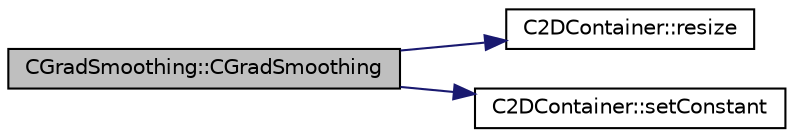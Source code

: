 digraph "CGradSmoothing::CGradSmoothing"
{
 // LATEX_PDF_SIZE
  edge [fontname="Helvetica",fontsize="10",labelfontname="Helvetica",labelfontsize="10"];
  node [fontname="Helvetica",fontsize="10",shape=record];
  rankdir="LR";
  Node1 [label="CGradSmoothing::CGradSmoothing",height=0.2,width=0.4,color="black", fillcolor="grey75", style="filled", fontcolor="black",tooltip="Constructor of the class (overload)."];
  Node1 -> Node2 [color="midnightblue",fontsize="10",style="solid",fontname="Helvetica"];
  Node2 [label="C2DContainer::resize",height=0.2,width=0.4,color="black", fillcolor="white", style="filled",URL="$classC2DContainer.html#adefb48b593f76aa322e228fea8f76127",tooltip="Request a change of size."];
  Node1 -> Node3 [color="midnightblue",fontsize="10",style="solid",fontname="Helvetica"];
  Node3 [label="C2DContainer::setConstant",height=0.2,width=0.4,color="black", fillcolor="white", style="filled",URL="$classC2DContainer.html#ab9f8a545ab85abdd3291f0f65b4f411b",tooltip="Set value of all entries to \"value\"."];
}
